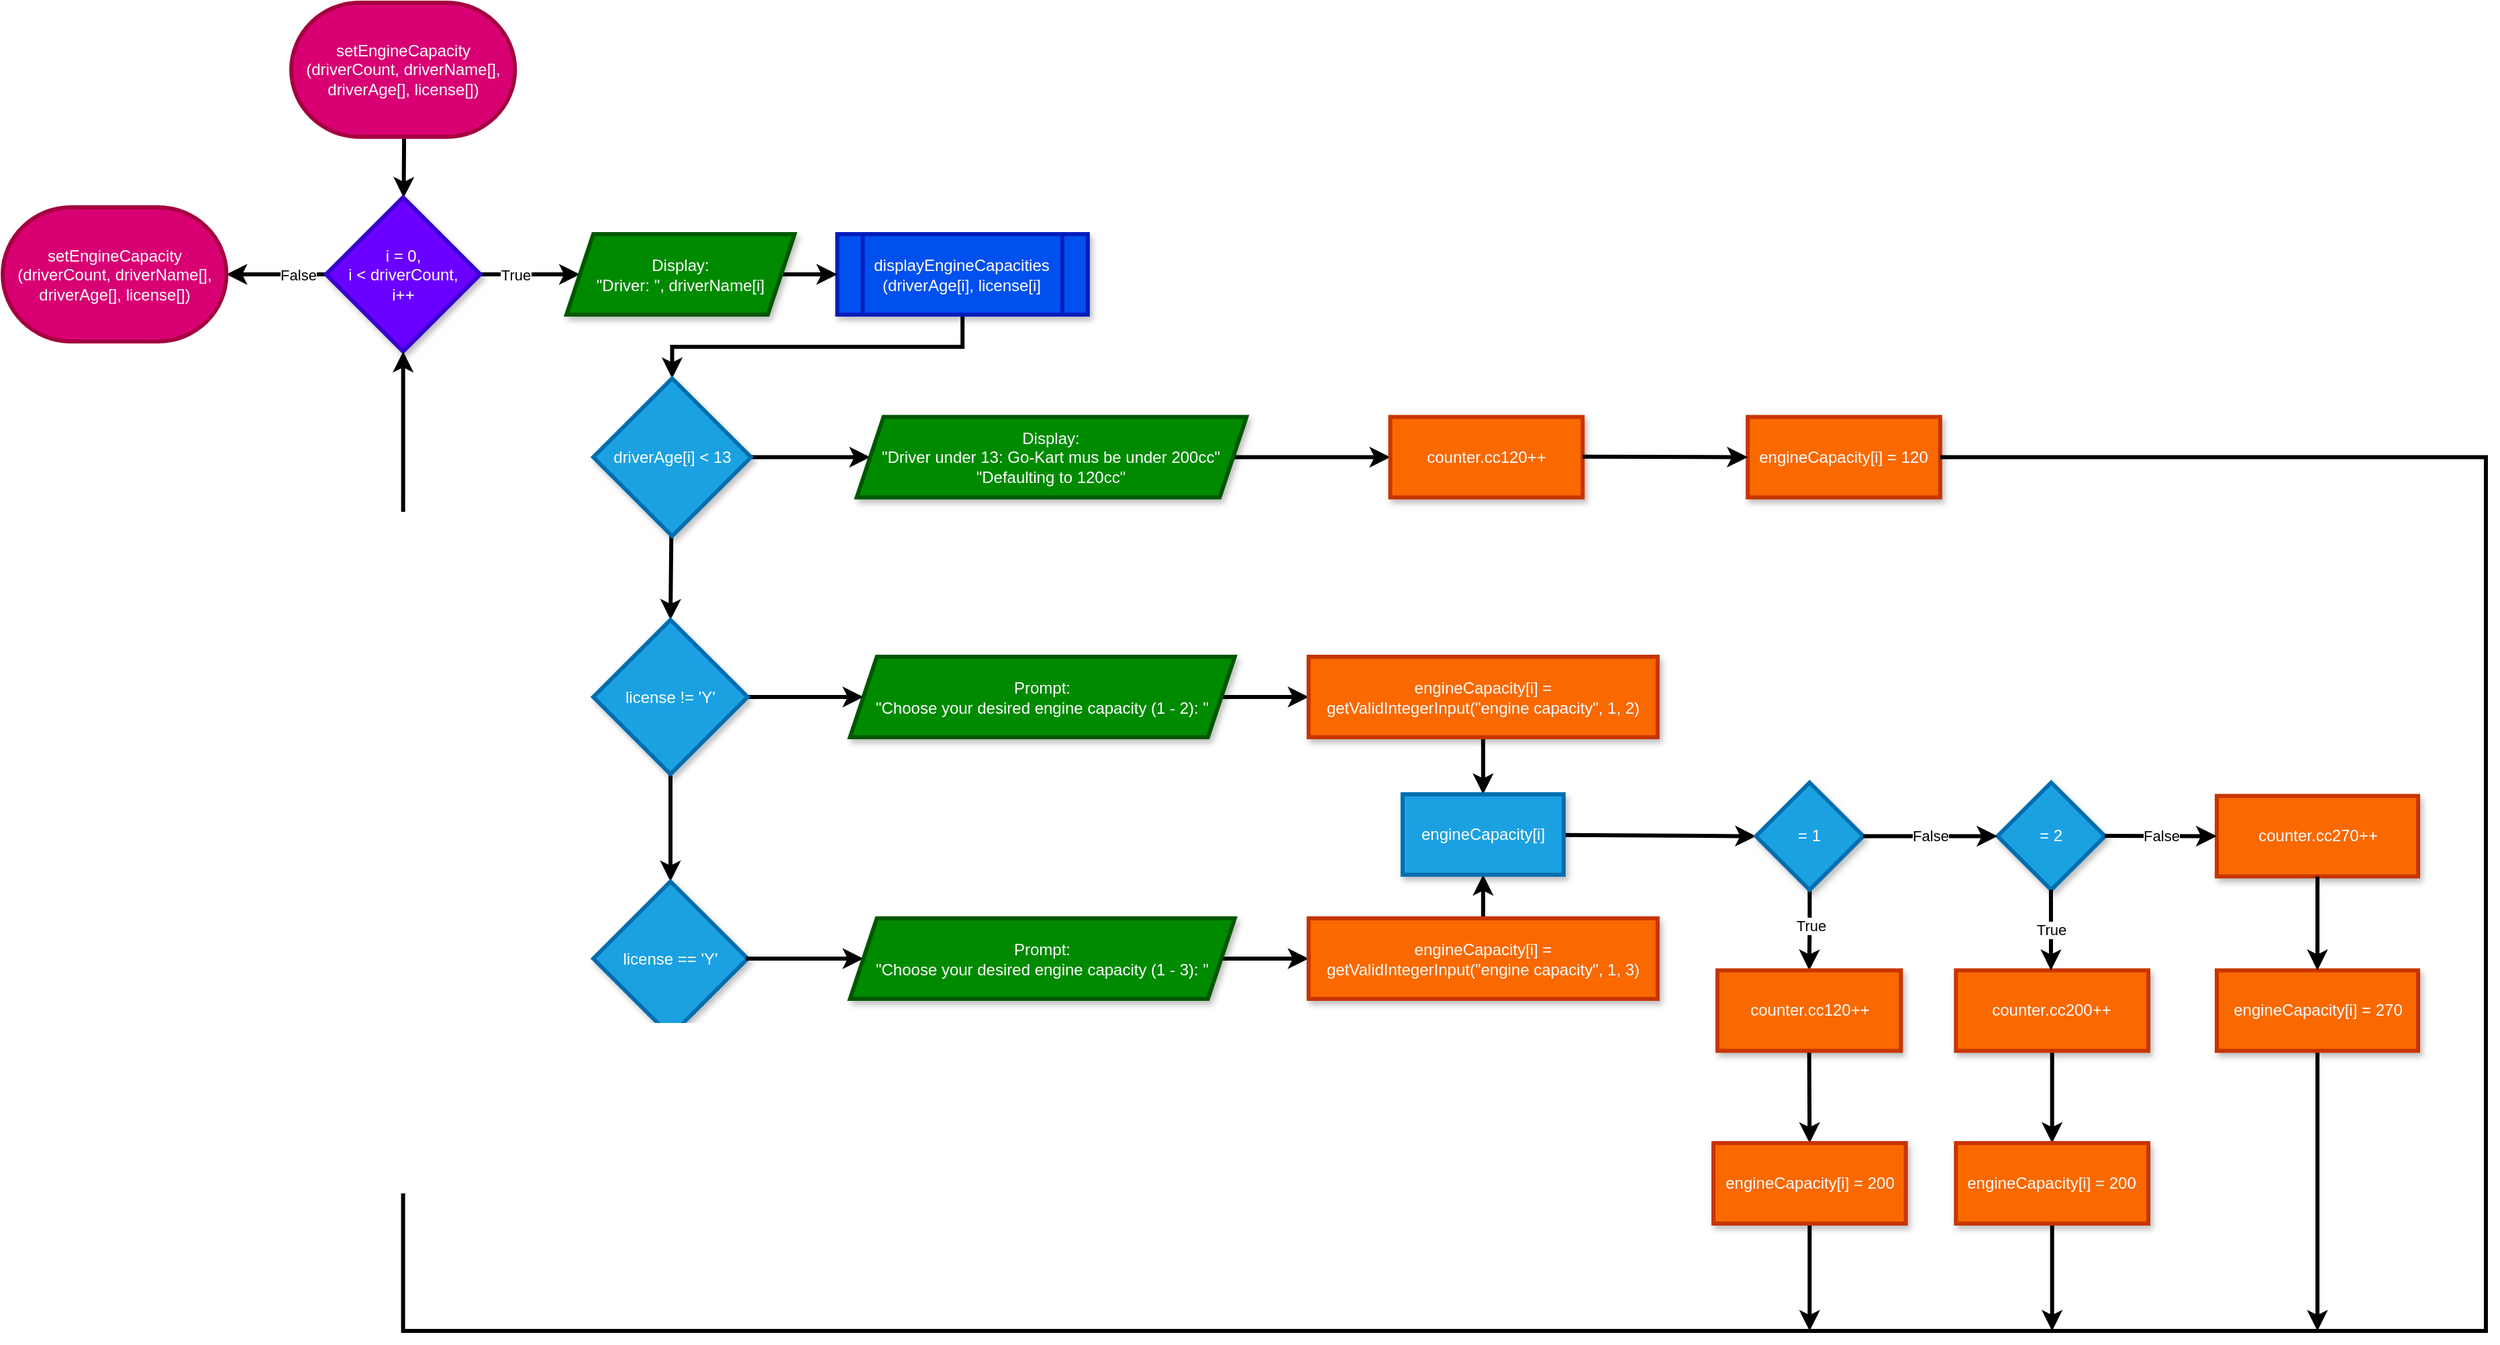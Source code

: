 <mxfile>
    <diagram name="Page-1" id="QjPxDV6EFfYowPBXu3Lf">
        <mxGraphModel dx="1435" dy="1526" grid="1" gridSize="10" guides="1" tooltips="1" connect="1" arrows="1" fold="1" page="0" pageScale="1" pageWidth="827" pageHeight="1169" math="0" shadow="0">
            <root>
                <mxCell id="0"/>
                <mxCell id="1" parent="0"/>
                <mxCell id="10" value="" style="edgeStyle=none;html=1;strokeWidth=3;" parent="1" target="9" edge="1">
                    <mxGeometry relative="1" as="geometry">
                        <mxPoint x="409.476" y="-720" as="sourcePoint"/>
                    </mxGeometry>
                </mxCell>
                <mxCell id="WJH1T3URD3kHe13jxlDL-70" value="" style="rounded=0;orthogonalLoop=1;jettySize=auto;html=1;strokeWidth=3;entryX=1;entryY=0.5;entryDx=0;entryDy=0;entryPerimeter=0;" parent="1" source="9" target="83" edge="1">
                    <mxGeometry relative="1" as="geometry">
                        <mxPoint x="408.32" y="-443.75" as="targetPoint"/>
                    </mxGeometry>
                </mxCell>
                <mxCell id="WJH1T3URD3kHe13jxlDL-71" value="False" style="edgeLabel;html=1;align=center;verticalAlign=middle;resizable=0;points=[];" parent="WJH1T3URD3kHe13jxlDL-70" vertex="1" connectable="0">
                    <mxGeometry x="-0.084" y="-2" relative="1" as="geometry">
                        <mxPoint x="13" y="2" as="offset"/>
                    </mxGeometry>
                </mxCell>
                <mxCell id="WJH1T3URD3kHe13jxlDL-75" value="" style="rounded=0;orthogonalLoop=1;jettySize=auto;html=1;strokeWidth=3;" parent="1" source="9" target="WJH1T3URD3kHe13jxlDL-74" edge="1">
                    <mxGeometry relative="1" as="geometry"/>
                </mxCell>
                <mxCell id="WJH1T3URD3kHe13jxlDL-81" value="True" style="edgeLabel;html=1;align=center;verticalAlign=middle;resizable=0;points=[];" parent="WJH1T3URD3kHe13jxlDL-75" vertex="1" connectable="0">
                    <mxGeometry x="-0.12" y="-1" relative="1" as="geometry">
                        <mxPoint x="-7" y="-1" as="offset"/>
                    </mxGeometry>
                </mxCell>
                <mxCell id="9" value="&lt;font style=&quot;color: rgb(255, 255, 255);&quot;&gt;i = 0,&lt;br&gt;i &amp;lt; driverCount,&lt;br&gt;i++&lt;/font&gt;" style="rhombus;whiteSpace=wrap;html=1;strokeWidth=3;fillColor=#6a00ff;fontColor=#FFFFFF;strokeColor=#3700CC;shadow=1;" parent="1" vertex="1">
                    <mxGeometry x="350.84" y="-615" width="115" height="115" as="geometry"/>
                </mxCell>
                <mxCell id="14" value="" style="edgeStyle=elbowEdgeStyle;html=1;strokeWidth=3;elbow=vertical;rounded=0;curved=0;" parent="1" source="11" target="13" edge="1">
                    <mxGeometry relative="1" as="geometry"/>
                </mxCell>
                <mxCell id="11" value="&lt;span&gt;&lt;font style=&quot;color: rgb(255, 255, 255);&quot;&gt;displayEngineCapacities (driverAge[i], license[i]&lt;/font&gt;&lt;/span&gt;" style="shape=process;whiteSpace=wrap;html=1;backgroundOutline=1;strokeWidth=3;fillColor=#0050ef;fontColor=#ffffff;strokeColor=#001DBC;shadow=1;" parent="1" vertex="1">
                    <mxGeometry x="731.75" y="-587.5" width="186.66" height="60" as="geometry"/>
                </mxCell>
                <mxCell id="16" value="" style="edgeStyle=none;html=1;strokeWidth=3;" parent="1" source="13" target="15" edge="1">
                    <mxGeometry relative="1" as="geometry"/>
                </mxCell>
                <mxCell id="26" value="" style="edgeStyle=none;html=1;entryX=0.5;entryY=0;entryDx=0;entryDy=0;strokeWidth=3;" parent="1" source="13" target="27" edge="1">
                    <mxGeometry relative="1" as="geometry">
                        <mxPoint x="608.75" y="-263.75" as="targetPoint"/>
                    </mxGeometry>
                </mxCell>
                <mxCell id="13" value="&lt;span style=&quot;&quot;&gt;&lt;font style=&quot;color: rgb(255, 255, 255);&quot;&gt;driverAge[i] &amp;lt; 13&lt;/font&gt;&lt;/span&gt;" style="rhombus;whiteSpace=wrap;html=1;strokeWidth=3;fillColor=#1ba1e2;fontColor=#FFFFFF;strokeColor=#006EAF;shadow=1;" parent="1" vertex="1">
                    <mxGeometry x="550" y="-480" width="117.5" height="117.5" as="geometry"/>
                </mxCell>
                <mxCell id="79" value="" style="edgeStyle=none;html=1;strokeWidth=3;" edge="1" parent="1" source="15" target="76">
                    <mxGeometry relative="1" as="geometry"/>
                </mxCell>
                <mxCell id="15" value="Display:&lt;br&gt;&quot;Driver under 13: Go-Kart mus be under 200cc&quot;&lt;br&gt;&quot;Defaulting to 120cc&quot;" style="shape=parallelogram;perimeter=parallelogramPerimeter;whiteSpace=wrap;html=1;fixedSize=1;strokeWidth=3;fillColor=#008a00;fontColor=#ffffff;strokeColor=#005700;shadow=1;" parent="1" vertex="1">
                    <mxGeometry x="746.25" y="-451.25" width="290.42" height="60" as="geometry"/>
                </mxCell>
                <mxCell id="23" value="" style="edgeStyle=none;html=1;strokeWidth=3;" parent="1" target="22" edge="1">
                    <mxGeometry relative="1" as="geometry">
                        <mxPoint x="663.75" y="-242.5" as="sourcePoint"/>
                    </mxGeometry>
                </mxCell>
                <mxCell id="29" value="" style="edgeStyle=none;html=1;strokeWidth=3;" parent="1" source="22" target="28" edge="1">
                    <mxGeometry relative="1" as="geometry"/>
                </mxCell>
                <mxCell id="22" value="Prompt:&lt;br&gt;&quot;Choose your desired engine capacity (1 - 2): &quot;" style="shape=parallelogram;perimeter=parallelogramPerimeter;whiteSpace=wrap;html=1;fixedSize=1;strokeWidth=3;fillColor=#008a00;fontColor=#ffffff;strokeColor=#005700;shadow=1;" parent="1" vertex="1">
                    <mxGeometry x="741.25" y="-272.5" width="286.66" height="60" as="geometry"/>
                </mxCell>
                <mxCell id="31" value="" style="edgeStyle=none;html=1;strokeWidth=3;" parent="1" source="27" target="30" edge="1">
                    <mxGeometry relative="1" as="geometry"/>
                </mxCell>
                <mxCell id="27" value="license != &#39;Y&#39;" style="rhombus;whiteSpace=wrap;html=1;strokeWidth=3;fillColor=#1ba1e2;fontColor=#ffffff;strokeColor=#006EAF;shadow=1;" parent="1" vertex="1">
                    <mxGeometry x="550" y="-300" width="115" height="115" as="geometry"/>
                </mxCell>
                <mxCell id="38" value="" style="edgeStyle=none;html=1;strokeWidth=3;" parent="1" source="28" target="36" edge="1">
                    <mxGeometry relative="1" as="geometry"/>
                </mxCell>
                <mxCell id="28" value="engineCapacity[i] =&lt;br&gt;getValidIntegerInput(&quot;engine capacity&quot;, 1, 2)" style="whiteSpace=wrap;html=1;strokeWidth=3;fillColor=#fa6800;fontColor=#FFFFFF;strokeColor=#C73500;shadow=1;" parent="1" vertex="1">
                    <mxGeometry x="1082.92" y="-272.5" width="260" height="60" as="geometry"/>
                </mxCell>
                <mxCell id="30" value="license == &#39;Y&#39;" style="rhombus;whiteSpace=wrap;html=1;strokeWidth=3;fillColor=#1ba1e2;fontColor=#ffffff;strokeColor=#006EAF;shadow=1;" parent="1" vertex="1">
                    <mxGeometry x="550" y="-105" width="115" height="115" as="geometry"/>
                </mxCell>
                <mxCell id="32" value="" style="edgeStyle=none;html=1;strokeWidth=3;" parent="1" target="34" edge="1">
                    <mxGeometry relative="1" as="geometry">
                        <mxPoint x="663.75" y="-47.5" as="sourcePoint"/>
                    </mxGeometry>
                </mxCell>
                <mxCell id="33" value="" style="edgeStyle=none;html=1;strokeWidth=3;" parent="1" source="34" target="35" edge="1">
                    <mxGeometry relative="1" as="geometry"/>
                </mxCell>
                <mxCell id="34" value="Prompt:&lt;br&gt;&quot;Choose your desired engine capacity (1 - 3): &quot;" style="shape=parallelogram;perimeter=parallelogramPerimeter;whiteSpace=wrap;html=1;fixedSize=1;strokeWidth=3;fillColor=#008a00;fontColor=#ffffff;strokeColor=#005700;shadow=1;" parent="1" vertex="1">
                    <mxGeometry x="741.25" y="-77.5" width="286.66" height="60" as="geometry"/>
                </mxCell>
                <mxCell id="37" value="" style="edgeStyle=none;html=1;strokeWidth=3;" parent="1" source="35" target="36" edge="1">
                    <mxGeometry relative="1" as="geometry"/>
                </mxCell>
                <mxCell id="35" value="engineCapacity[i] =&lt;br&gt;getValidIntegerInput(&quot;engine capacity&quot;, 1, 3)" style="whiteSpace=wrap;html=1;strokeWidth=3;fillColor=#fa6800;fontColor=#FFFFFF;strokeColor=#C73500;shadow=1;" parent="1" vertex="1">
                    <mxGeometry x="1082.92" y="-77.5" width="260" height="60" as="geometry"/>
                </mxCell>
                <mxCell id="41" value="" style="edgeStyle=none;html=1;strokeWidth=3;entryX=0;entryY=0.5;entryDx=0;entryDy=0;" parent="1" source="36" edge="1" target="39">
                    <mxGeometry relative="1" as="geometry">
                        <mxPoint x="1442.92" y="-140" as="targetPoint"/>
                    </mxGeometry>
                </mxCell>
                <mxCell id="36" value="engineCapacity[i]" style="whiteSpace=wrap;html=1;strokeWidth=3;fillColor=#1ba1e2;fontColor=#ffffff;strokeColor=#006EAF;shadow=1;" parent="1" vertex="1">
                    <mxGeometry x="1152.92" y="-170" width="120" height="60" as="geometry"/>
                </mxCell>
                <mxCell id="WJH1T3URD3kHe13jxlDL-82" value="" style="edgeStyle=orthogonalEdgeStyle;rounded=0;orthogonalLoop=1;jettySize=auto;html=1;strokeWidth=3;" parent="1" source="39" target="42" edge="1">
                    <mxGeometry relative="1" as="geometry"/>
                </mxCell>
                <mxCell id="WJH1T3URD3kHe13jxlDL-83" value="True" style="edgeLabel;html=1;align=center;verticalAlign=middle;resizable=0;points=[];" parent="WJH1T3URD3kHe13jxlDL-82" vertex="1" connectable="0">
                    <mxGeometry x="-0.11" y="1" relative="1" as="geometry">
                        <mxPoint as="offset"/>
                    </mxGeometry>
                </mxCell>
                <mxCell id="39" value="= 1" style="rhombus;whiteSpace=wrap;html=1;strokeWidth=3;fillColor=#1ba1e2;fontColor=#ffffff;strokeColor=#006EAF;shadow=1;" parent="1" vertex="1">
                    <mxGeometry x="1416.17" y="-178.75" width="80" height="80" as="geometry"/>
                </mxCell>
                <mxCell id="WJH1T3URD3kHe13jxlDL-88" style="rounded=0;orthogonalLoop=1;jettySize=auto;html=1;exitX=0.5;exitY=1;exitDx=0;exitDy=0;strokeWidth=3;entryX=0.5;entryY=0;entryDx=0;entryDy=0;" parent="1" source="42" edge="1" target="91">
                    <mxGeometry relative="1" as="geometry">
                        <mxPoint x="1455.17" y="83.75" as="targetPoint"/>
                    </mxGeometry>
                </mxCell>
                <mxCell id="42" value="counter.cc120++" style="whiteSpace=wrap;html=1;strokeWidth=3;fillColor=#fa6800;fontColor=#FFFFFF;strokeColor=#C73500;shadow=1;" parent="1" vertex="1">
                    <mxGeometry x="1387.5" y="-38.75" width="136.67" height="60" as="geometry"/>
                </mxCell>
                <mxCell id="44" value="= 2" style="rhombus;whiteSpace=wrap;html=1;strokeWidth=3;fillColor=#1ba1e2;fontColor=#ffffff;strokeColor=#006EAF;shadow=1;" parent="1" vertex="1">
                    <mxGeometry x="1596.17" y="-178.75" width="80" height="80" as="geometry"/>
                </mxCell>
                <mxCell id="WJH1T3URD3kHe13jxlDL-87" style="rounded=0;orthogonalLoop=1;jettySize=auto;html=1;exitX=0.5;exitY=1;exitDx=0;exitDy=0;strokeWidth=3;entryX=0.5;entryY=0;entryDx=0;entryDy=0;" parent="1" source="46" edge="1" target="90">
                    <mxGeometry relative="1" as="geometry">
                        <mxPoint x="1637.17" y="83.75" as="targetPoint"/>
                    </mxGeometry>
                </mxCell>
                <mxCell id="46" value="counter.cc200++" style="whiteSpace=wrap;html=1;strokeWidth=3;fillColor=#fa6800;fontColor=#FFFFFF;strokeColor=#C73500;shadow=1;" parent="1" vertex="1">
                    <mxGeometry x="1565.17" y="-38.75" width="143.33" height="60" as="geometry"/>
                </mxCell>
                <mxCell id="50" value="counter.cc270++" style="whiteSpace=wrap;html=1;strokeWidth=3;fillColor=#fa6800;fontColor=#FFFFFF;strokeColor=#C73500;shadow=1;" parent="1" vertex="1">
                    <mxGeometry x="1759.5" y="-168.75" width="150" height="60" as="geometry"/>
                </mxCell>
                <mxCell id="67" value="False" style="edgeStyle=none;orthogonalLoop=1;jettySize=auto;html=1;exitX=1;exitY=0.5;exitDx=0;exitDy=0;entryX=0;entryY=0.5;entryDx=0;entryDy=0;strokeWidth=3;" parent="1" source="39" target="44" edge="1">
                    <mxGeometry width="100" relative="1" as="geometry">
                        <mxPoint x="1489.5" y="-128.75" as="sourcePoint"/>
                        <mxPoint x="1589.5" y="-128.75" as="targetPoint"/>
                        <Array as="points"/>
                    </mxGeometry>
                </mxCell>
                <mxCell id="69" value="False" style="edgeStyle=none;orthogonalLoop=1;jettySize=auto;html=1;exitX=1;exitY=0.5;exitDx=0;exitDy=0;entryX=0;entryY=0.5;entryDx=0;entryDy=0;entryPerimeter=0;strokeWidth=3;" parent="1" target="50" edge="1">
                    <mxGeometry width="100" relative="1" as="geometry">
                        <mxPoint x="1676.17" y="-138.95" as="sourcePoint"/>
                        <mxPoint x="1756.17" y="-138.95" as="targetPoint"/>
                        <Array as="points"/>
                    </mxGeometry>
                </mxCell>
                <mxCell id="70" value="True" style="edgeStyle=none;orthogonalLoop=1;jettySize=auto;html=1;exitX=0.5;exitY=1;exitDx=0;exitDy=0;entryX=0.5;entryY=0;entryDx=0;entryDy=0;strokeWidth=3;" parent="1" edge="1">
                    <mxGeometry width="100" relative="1" as="geometry">
                        <mxPoint x="1635.97" y="-98.75" as="sourcePoint"/>
                        <mxPoint x="1635.97" y="-38.75" as="targetPoint"/>
                        <Array as="points"/>
                    </mxGeometry>
                </mxCell>
                <mxCell id="74" value="" style="edgeStyle=none;html=1;strokeWidth=3;" edge="1" parent="1" source="WJH1T3URD3kHe13jxlDL-74" target="11">
                    <mxGeometry relative="1" as="geometry"/>
                </mxCell>
                <mxCell id="WJH1T3URD3kHe13jxlDL-74" value="&lt;font style=&quot;color: rgb(255, 255, 255);&quot;&gt;Display:&lt;/font&gt;&lt;div&gt;&lt;font style=&quot;color: rgb(255, 255, 255);&quot;&gt;&quot;Driver: &quot;, driverName[i]&lt;/font&gt;&lt;/div&gt;" style="shape=parallelogram;perimeter=parallelogramPerimeter;whiteSpace=wrap;html=1;fixedSize=1;fillColor=#008a00;strokeColor=#005700;fontColor=#ffffff;strokeWidth=3;shadow=1;" parent="1" vertex="1">
                    <mxGeometry x="530" y="-587.5" width="170" height="60" as="geometry"/>
                </mxCell>
                <mxCell id="71" value="setEngineCapacity&lt;br&gt;(driverCount, driverName[], driverAge[], license[])" style="strokeWidth=3;html=1;shape=mxgraph.flowchart.terminator;whiteSpace=wrap;fillColor=#d80073;fontColor=#ffffff;strokeColor=#A50040;" vertex="1" parent="1">
                    <mxGeometry x="325" y="-760" width="166.67" height="100" as="geometry"/>
                </mxCell>
                <mxCell id="76" value="counter.cc120++" style="whiteSpace=wrap;html=1;strokeWidth=3;fillColor=#fa6800;fontColor=#FFFFFF;strokeColor=#C73500;shadow=1;" vertex="1" parent="1">
                    <mxGeometry x="1143.75" y="-451.25" width="143.33" height="60" as="geometry"/>
                </mxCell>
                <mxCell id="80" value="engineCapacity[i] = 120" style="whiteSpace=wrap;html=1;strokeWidth=3;fillColor=#fa6800;fontColor=#FFFFFF;strokeColor=#C73500;shadow=1;" vertex="1" parent="1">
                    <mxGeometry x="1410.09" y="-451.25" width="143.33" height="60" as="geometry"/>
                </mxCell>
                <mxCell id="81" value="" style="edgeStyle=none;html=1;strokeWidth=3;entryX=0;entryY=0.5;entryDx=0;entryDy=0;" edge="1" parent="1" target="80">
                    <mxGeometry relative="1" as="geometry">
                        <mxPoint x="1287.08" y="-421.59" as="sourcePoint"/>
                        <mxPoint x="1404.08" y="-421.59" as="targetPoint"/>
                    </mxGeometry>
                </mxCell>
                <mxCell id="98" value="" style="edgeStyle=none;html=1;strokeWidth=3;" edge="1" parent="1" source="82">
                    <mxGeometry relative="1" as="geometry">
                        <mxPoint x="1834.5" y="230" as="targetPoint"/>
                    </mxGeometry>
                </mxCell>
                <mxCell id="82" value="engineCapacity[i] = 270" style="whiteSpace=wrap;html=1;strokeWidth=3;fillColor=#fa6800;fontColor=#FFFFFF;strokeColor=#C73500;shadow=1;" vertex="1" parent="1">
                    <mxGeometry x="1759.5" y="-38.75" width="150" height="60" as="geometry"/>
                </mxCell>
                <mxCell id="83" value="setEngineCapacity&lt;br&gt;(driverCount, driverName[], driverAge[], license[])" style="strokeWidth=3;html=1;shape=mxgraph.flowchart.terminator;whiteSpace=wrap;fillColor=#d80073;fontColor=#ffffff;strokeColor=#A50040;" vertex="1" parent="1">
                    <mxGeometry x="110" y="-607.5" width="166.67" height="100" as="geometry"/>
                </mxCell>
                <mxCell id="84" value="" style="edgeStyle=orthogonalEdgeStyle;orthogonalLoop=1;jettySize=auto;html=1;exitX=1;exitY=0.5;exitDx=0;exitDy=0;entryX=0.5;entryY=1;entryDx=0;entryDy=0;rounded=0;curved=0;strokeWidth=3;" edge="1" parent="1" source="80" target="9">
                    <mxGeometry width="100" relative="1" as="geometry">
                        <mxPoint x="1600" y="-330" as="sourcePoint"/>
                        <mxPoint x="1700" y="-330" as="targetPoint"/>
                        <Array as="points">
                            <mxPoint x="1960" y="-421"/>
                            <mxPoint x="1960" y="230"/>
                            <mxPoint x="408" y="230"/>
                        </Array>
                    </mxGeometry>
                </mxCell>
                <mxCell id="85" value="" style="edgeStyle=none;orthogonalLoop=1;jettySize=auto;html=1;exitX=0.5;exitY=1;exitDx=0;exitDy=0;strokeWidth=3;entryX=0.5;entryY=0;entryDx=0;entryDy=0;" edge="1" parent="1" source="50" target="82">
                    <mxGeometry width="100" relative="1" as="geometry">
                        <mxPoint x="1909.5" y="-139.02" as="sourcePoint"/>
                        <mxPoint x="1970" y="-130" as="targetPoint"/>
                        <Array as="points"/>
                    </mxGeometry>
                </mxCell>
                <mxCell id="96" value="" style="edgeStyle=none;html=1;strokeWidth=3;" edge="1" parent="1" source="90">
                    <mxGeometry relative="1" as="geometry">
                        <mxPoint x="1636.835" y="230" as="targetPoint"/>
                    </mxGeometry>
                </mxCell>
                <mxCell id="90" value="engineCapacity[i] = 200" style="whiteSpace=wrap;html=1;strokeWidth=3;fillColor=#fa6800;fontColor=#FFFFFF;strokeColor=#C73500;shadow=1;" vertex="1" parent="1">
                    <mxGeometry x="1565.17" y="90" width="143.33" height="60" as="geometry"/>
                </mxCell>
                <mxCell id="94" value="" style="edgeStyle=none;html=1;strokeWidth=3;" edge="1" parent="1" source="91">
                    <mxGeometry relative="1" as="geometry">
                        <mxPoint x="1456.175" y="230" as="targetPoint"/>
                    </mxGeometry>
                </mxCell>
                <mxCell id="91" value="engineCapacity[i] = 200" style="whiteSpace=wrap;html=1;strokeWidth=3;fillColor=#fa6800;fontColor=#FFFFFF;strokeColor=#C73500;shadow=1;" vertex="1" parent="1">
                    <mxGeometry x="1384.51" y="90" width="143.33" height="60" as="geometry"/>
                </mxCell>
            </root>
        </mxGraphModel>
    </diagram>
</mxfile>